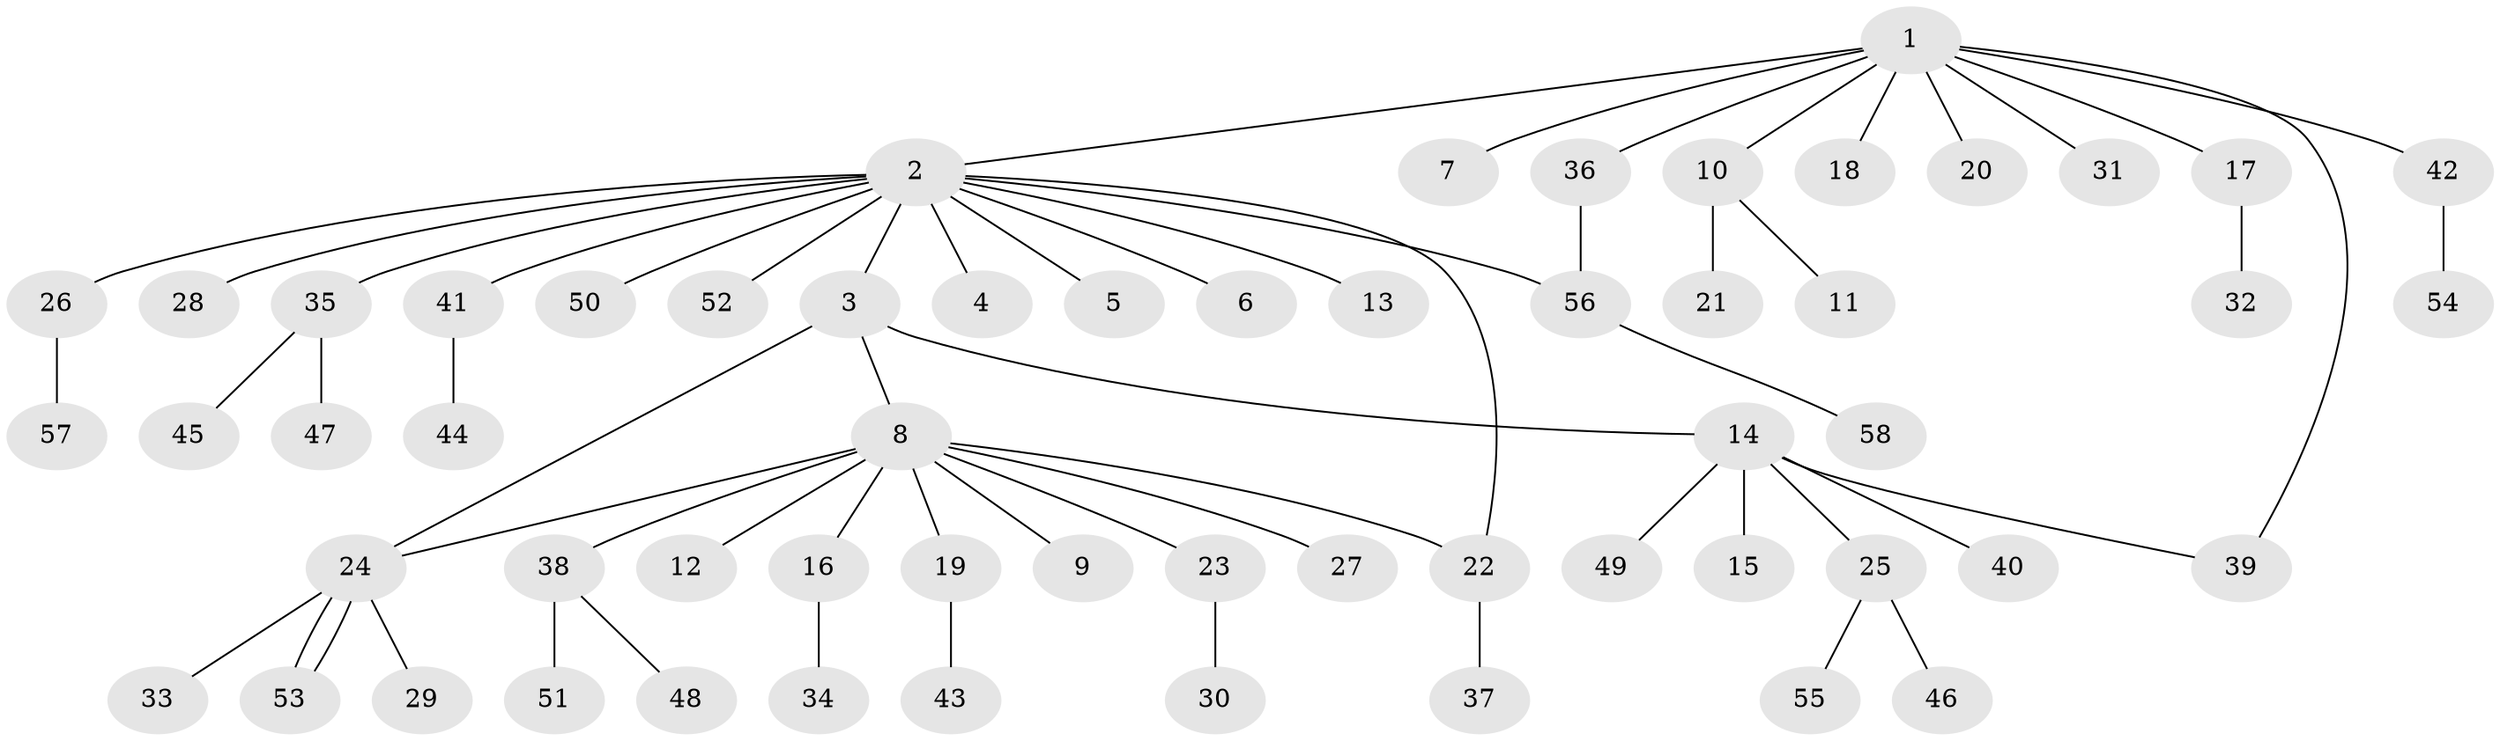 // coarse degree distribution, {4: 0.05714285714285714, 9: 0.05714285714285714, 1: 0.6571428571428571, 2: 0.17142857142857143, 12: 0.02857142857142857, 3: 0.02857142857142857}
// Generated by graph-tools (version 1.1) at 2025/36/03/04/25 23:36:47]
// undirected, 58 vertices, 62 edges
graph export_dot {
  node [color=gray90,style=filled];
  1;
  2;
  3;
  4;
  5;
  6;
  7;
  8;
  9;
  10;
  11;
  12;
  13;
  14;
  15;
  16;
  17;
  18;
  19;
  20;
  21;
  22;
  23;
  24;
  25;
  26;
  27;
  28;
  29;
  30;
  31;
  32;
  33;
  34;
  35;
  36;
  37;
  38;
  39;
  40;
  41;
  42;
  43;
  44;
  45;
  46;
  47;
  48;
  49;
  50;
  51;
  52;
  53;
  54;
  55;
  56;
  57;
  58;
  1 -- 2;
  1 -- 7;
  1 -- 10;
  1 -- 17;
  1 -- 18;
  1 -- 20;
  1 -- 31;
  1 -- 36;
  1 -- 39;
  1 -- 42;
  2 -- 3;
  2 -- 4;
  2 -- 5;
  2 -- 6;
  2 -- 13;
  2 -- 22;
  2 -- 26;
  2 -- 28;
  2 -- 35;
  2 -- 41;
  2 -- 50;
  2 -- 52;
  2 -- 56;
  3 -- 8;
  3 -- 14;
  3 -- 24;
  8 -- 9;
  8 -- 12;
  8 -- 16;
  8 -- 19;
  8 -- 22;
  8 -- 23;
  8 -- 24;
  8 -- 27;
  8 -- 38;
  10 -- 11;
  10 -- 21;
  14 -- 15;
  14 -- 25;
  14 -- 39;
  14 -- 40;
  14 -- 49;
  16 -- 34;
  17 -- 32;
  19 -- 43;
  22 -- 37;
  23 -- 30;
  24 -- 29;
  24 -- 33;
  24 -- 53;
  24 -- 53;
  25 -- 46;
  25 -- 55;
  26 -- 57;
  35 -- 45;
  35 -- 47;
  36 -- 56;
  38 -- 48;
  38 -- 51;
  41 -- 44;
  42 -- 54;
  56 -- 58;
}
